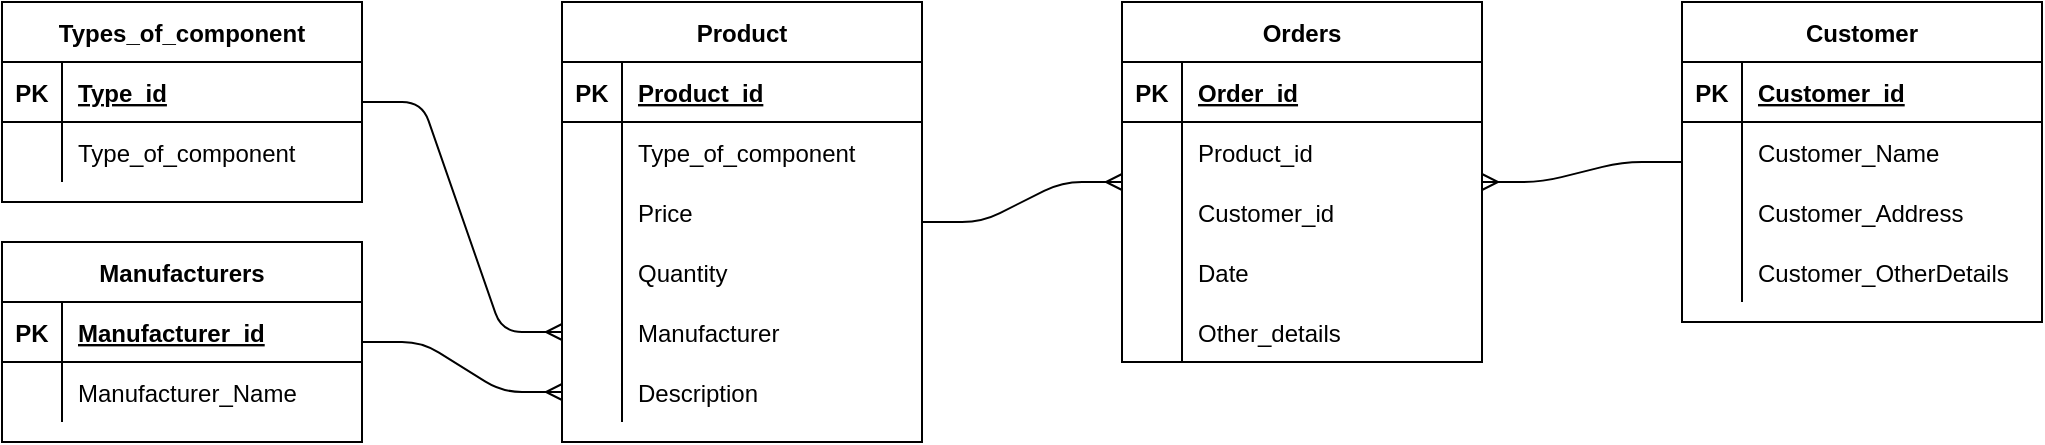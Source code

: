 <mxfile version="13.8.0" type="github">
  <diagram id="xnlWXwwwXFNJxbHEYj1L" name="Page-1">
    <mxGraphModel dx="1184" dy="693" grid="1" gridSize="10" guides="0" tooltips="1" connect="1" arrows="1" fold="1" page="1" pageScale="1" pageWidth="1600" pageHeight="900" math="0" shadow="0">
      <root>
        <mxCell id="0" />
        <mxCell id="1" parent="0" />
        <mxCell id="tcsV4JsmrNK6wtAPweMv-135" value="" style="fontSize=12;html=1;endArrow=ERmany;edgeStyle=entityRelationEdgeStyle;" edge="1" parent="1" source="tcsV4JsmrNK6wtAPweMv-1" target="tcsV4JsmrNK6wtAPweMv-122">
          <mxGeometry width="100" height="100" relative="1" as="geometry">
            <mxPoint x="430" y="360" as="sourcePoint" />
            <mxPoint x="550" y="300" as="targetPoint" />
          </mxGeometry>
        </mxCell>
        <mxCell id="tcsV4JsmrNK6wtAPweMv-146" value="" style="fontSize=12;html=1;endArrow=none;endFill=1;startArrow=ERmany;startFill=1;edgeStyle=entityRelationEdgeStyle;" edge="1" parent="1" source="tcsV4JsmrNK6wtAPweMv-122" target="tcsV4JsmrNK6wtAPweMv-101">
          <mxGeometry width="100" height="100" relative="1" as="geometry">
            <mxPoint x="740" y="320" as="sourcePoint" />
            <mxPoint x="880" y="320" as="targetPoint" />
          </mxGeometry>
        </mxCell>
        <mxCell id="tcsV4JsmrNK6wtAPweMv-147" value="" style="edgeStyle=entityRelationEdgeStyle;fontSize=12;html=1;endArrow=ERmany;entryX=0;entryY=0.5;entryDx=0;entryDy=0;" edge="1" parent="1" source="tcsV4JsmrNK6wtAPweMv-47" target="tcsV4JsmrNK6wtAPweMv-35">
          <mxGeometry width="100" height="100" relative="1" as="geometry">
            <mxPoint x="50" y="480.0" as="sourcePoint" />
            <mxPoint x="320" y="440" as="targetPoint" />
          </mxGeometry>
        </mxCell>
        <mxCell id="tcsV4JsmrNK6wtAPweMv-148" value="" style="edgeStyle=entityRelationEdgeStyle;fontSize=12;html=1;endArrow=ERmany;entryX=0;entryY=0.5;entryDx=0;entryDy=0;" edge="1" parent="1" source="tcsV4JsmrNK6wtAPweMv-75" target="tcsV4JsmrNK6wtAPweMv-44">
          <mxGeometry width="100" height="100" relative="1" as="geometry">
            <mxPoint x="120" y="200.0" as="sourcePoint" />
            <mxPoint x="360" y="320" as="targetPoint" />
          </mxGeometry>
        </mxCell>
        <mxCell id="tcsV4JsmrNK6wtAPweMv-75" value="Types_of_component" style="shape=table;startSize=30;container=1;collapsible=1;childLayout=tableLayout;fixedRows=1;rowLines=0;fontStyle=1;align=center;resizeLast=1;" vertex="1" parent="1">
          <mxGeometry x="40" y="40" width="180" height="100" as="geometry" />
        </mxCell>
        <mxCell id="tcsV4JsmrNK6wtAPweMv-76" value="" style="shape=partialRectangle;collapsible=0;dropTarget=0;pointerEvents=0;fillColor=none;top=0;left=0;bottom=1;right=0;points=[[0,0.5],[1,0.5]];portConstraint=eastwest;" vertex="1" parent="tcsV4JsmrNK6wtAPweMv-75">
          <mxGeometry y="30" width="180" height="30" as="geometry" />
        </mxCell>
        <mxCell id="tcsV4JsmrNK6wtAPweMv-77" value="PK" style="shape=partialRectangle;connectable=0;fillColor=none;top=0;left=0;bottom=0;right=0;fontStyle=1;overflow=hidden;" vertex="1" parent="tcsV4JsmrNK6wtAPweMv-76">
          <mxGeometry width="30" height="30" as="geometry" />
        </mxCell>
        <mxCell id="tcsV4JsmrNK6wtAPweMv-78" value="Type_id" style="shape=partialRectangle;connectable=0;fillColor=none;top=0;left=0;bottom=0;right=0;align=left;spacingLeft=6;fontStyle=5;overflow=hidden;" vertex="1" parent="tcsV4JsmrNK6wtAPweMv-76">
          <mxGeometry x="30" width="150" height="30" as="geometry" />
        </mxCell>
        <mxCell id="tcsV4JsmrNK6wtAPweMv-79" value="" style="shape=partialRectangle;collapsible=0;dropTarget=0;pointerEvents=0;fillColor=none;top=0;left=0;bottom=0;right=0;points=[[0,0.5],[1,0.5]];portConstraint=eastwest;" vertex="1" parent="tcsV4JsmrNK6wtAPweMv-75">
          <mxGeometry y="60" width="180" height="30" as="geometry" />
        </mxCell>
        <mxCell id="tcsV4JsmrNK6wtAPweMv-80" value="" style="shape=partialRectangle;connectable=0;fillColor=none;top=0;left=0;bottom=0;right=0;editable=1;overflow=hidden;" vertex="1" parent="tcsV4JsmrNK6wtAPweMv-79">
          <mxGeometry width="30" height="30" as="geometry" />
        </mxCell>
        <mxCell id="tcsV4JsmrNK6wtAPweMv-81" value="Type_of_component" style="shape=partialRectangle;connectable=0;fillColor=none;top=0;left=0;bottom=0;right=0;align=left;spacingLeft=6;overflow=hidden;" vertex="1" parent="tcsV4JsmrNK6wtAPweMv-79">
          <mxGeometry x="30" width="150" height="30" as="geometry" />
        </mxCell>
        <mxCell id="tcsV4JsmrNK6wtAPweMv-47" value="Manufacturers" style="shape=table;startSize=30;container=1;collapsible=1;childLayout=tableLayout;fixedRows=1;rowLines=0;fontStyle=1;align=center;resizeLast=1;" vertex="1" parent="1">
          <mxGeometry x="40" y="160" width="180" height="100" as="geometry" />
        </mxCell>
        <mxCell id="tcsV4JsmrNK6wtAPweMv-48" value="" style="shape=partialRectangle;collapsible=0;dropTarget=0;pointerEvents=0;fillColor=none;top=0;left=0;bottom=1;right=0;points=[[0,0.5],[1,0.5]];portConstraint=eastwest;" vertex="1" parent="tcsV4JsmrNK6wtAPweMv-47">
          <mxGeometry y="30" width="180" height="30" as="geometry" />
        </mxCell>
        <mxCell id="tcsV4JsmrNK6wtAPweMv-49" value="PK" style="shape=partialRectangle;connectable=0;fillColor=none;top=0;left=0;bottom=0;right=0;fontStyle=1;overflow=hidden;" vertex="1" parent="tcsV4JsmrNK6wtAPweMv-48">
          <mxGeometry width="30" height="30" as="geometry" />
        </mxCell>
        <mxCell id="tcsV4JsmrNK6wtAPweMv-50" value="Manufacturer_id" style="shape=partialRectangle;connectable=0;fillColor=none;top=0;left=0;bottom=0;right=0;align=left;spacingLeft=6;fontStyle=5;overflow=hidden;" vertex="1" parent="tcsV4JsmrNK6wtAPweMv-48">
          <mxGeometry x="30" width="150" height="30" as="geometry" />
        </mxCell>
        <mxCell id="tcsV4JsmrNK6wtAPweMv-168" value="" style="shape=partialRectangle;collapsible=0;dropTarget=0;pointerEvents=0;fillColor=none;top=0;left=0;bottom=0;right=0;points=[[0,0.5],[1,0.5]];portConstraint=eastwest;" vertex="1" parent="tcsV4JsmrNK6wtAPweMv-47">
          <mxGeometry y="60" width="180" height="30" as="geometry" />
        </mxCell>
        <mxCell id="tcsV4JsmrNK6wtAPweMv-169" value="" style="shape=partialRectangle;connectable=0;fillColor=none;top=0;left=0;bottom=0;right=0;editable=1;overflow=hidden;" vertex="1" parent="tcsV4JsmrNK6wtAPweMv-168">
          <mxGeometry width="30" height="30" as="geometry" />
        </mxCell>
        <mxCell id="tcsV4JsmrNK6wtAPweMv-170" value="Manufacturer_Name" style="shape=partialRectangle;connectable=0;fillColor=none;top=0;left=0;bottom=0;right=0;align=left;spacingLeft=6;overflow=hidden;" vertex="1" parent="tcsV4JsmrNK6wtAPweMv-168">
          <mxGeometry x="30" width="150" height="30" as="geometry" />
        </mxCell>
        <mxCell id="tcsV4JsmrNK6wtAPweMv-1" value="Product" style="shape=table;startSize=30;container=1;collapsible=1;childLayout=tableLayout;fixedRows=1;rowLines=0;fontStyle=1;align=center;resizeLast=1;" vertex="1" parent="1">
          <mxGeometry x="320" y="40" width="180" height="220" as="geometry" />
        </mxCell>
        <mxCell id="tcsV4JsmrNK6wtAPweMv-2" value="" style="shape=partialRectangle;collapsible=0;dropTarget=0;pointerEvents=0;fillColor=none;top=0;left=0;bottom=1;right=0;points=[[0,0.5],[1,0.5]];portConstraint=eastwest;" vertex="1" parent="tcsV4JsmrNK6wtAPweMv-1">
          <mxGeometry y="30" width="180" height="30" as="geometry" />
        </mxCell>
        <mxCell id="tcsV4JsmrNK6wtAPweMv-3" value="PK" style="shape=partialRectangle;connectable=0;fillColor=none;top=0;left=0;bottom=0;right=0;fontStyle=1;overflow=hidden;" vertex="1" parent="tcsV4JsmrNK6wtAPweMv-2">
          <mxGeometry width="30" height="30" as="geometry" />
        </mxCell>
        <mxCell id="tcsV4JsmrNK6wtAPweMv-4" value="Product_id" style="shape=partialRectangle;connectable=0;fillColor=none;top=0;left=0;bottom=0;right=0;align=left;spacingLeft=6;fontStyle=5;overflow=hidden;" vertex="1" parent="tcsV4JsmrNK6wtAPweMv-2">
          <mxGeometry x="30" width="150" height="30" as="geometry" />
        </mxCell>
        <mxCell id="tcsV4JsmrNK6wtAPweMv-5" value="" style="shape=partialRectangle;collapsible=0;dropTarget=0;pointerEvents=0;fillColor=none;top=0;left=0;bottom=0;right=0;points=[[0,0.5],[1,0.5]];portConstraint=eastwest;" vertex="1" parent="tcsV4JsmrNK6wtAPweMv-1">
          <mxGeometry y="60" width="180" height="30" as="geometry" />
        </mxCell>
        <mxCell id="tcsV4JsmrNK6wtAPweMv-6" value="" style="shape=partialRectangle;connectable=0;fillColor=none;top=0;left=0;bottom=0;right=0;editable=1;overflow=hidden;" vertex="1" parent="tcsV4JsmrNK6wtAPweMv-5">
          <mxGeometry width="30" height="30" as="geometry" />
        </mxCell>
        <mxCell id="tcsV4JsmrNK6wtAPweMv-7" value="Type_of_component" style="shape=partialRectangle;connectable=0;fillColor=none;top=0;left=0;bottom=0;right=0;align=left;spacingLeft=6;overflow=hidden;" vertex="1" parent="tcsV4JsmrNK6wtAPweMv-5">
          <mxGeometry x="30" width="150" height="30" as="geometry" />
        </mxCell>
        <mxCell id="tcsV4JsmrNK6wtAPweMv-8" value="" style="shape=partialRectangle;collapsible=0;dropTarget=0;pointerEvents=0;fillColor=none;top=0;left=0;bottom=0;right=0;points=[[0,0.5],[1,0.5]];portConstraint=eastwest;" vertex="1" parent="tcsV4JsmrNK6wtAPweMv-1">
          <mxGeometry y="90" width="180" height="30" as="geometry" />
        </mxCell>
        <mxCell id="tcsV4JsmrNK6wtAPweMv-9" value="" style="shape=partialRectangle;connectable=0;fillColor=none;top=0;left=0;bottom=0;right=0;editable=1;overflow=hidden;" vertex="1" parent="tcsV4JsmrNK6wtAPweMv-8">
          <mxGeometry width="30" height="30" as="geometry" />
        </mxCell>
        <mxCell id="tcsV4JsmrNK6wtAPweMv-10" value="Price" style="shape=partialRectangle;connectable=0;fillColor=none;top=0;left=0;bottom=0;right=0;align=left;spacingLeft=6;overflow=hidden;" vertex="1" parent="tcsV4JsmrNK6wtAPweMv-8">
          <mxGeometry x="30" width="150" height="30" as="geometry" />
        </mxCell>
        <mxCell id="tcsV4JsmrNK6wtAPweMv-11" value="" style="shape=partialRectangle;collapsible=0;dropTarget=0;pointerEvents=0;fillColor=none;top=0;left=0;bottom=0;right=0;points=[[0,0.5],[1,0.5]];portConstraint=eastwest;" vertex="1" parent="tcsV4JsmrNK6wtAPweMv-1">
          <mxGeometry y="120" width="180" height="30" as="geometry" />
        </mxCell>
        <mxCell id="tcsV4JsmrNK6wtAPweMv-12" value="" style="shape=partialRectangle;connectable=0;fillColor=none;top=0;left=0;bottom=0;right=0;editable=1;overflow=hidden;" vertex="1" parent="tcsV4JsmrNK6wtAPweMv-11">
          <mxGeometry width="30" height="30" as="geometry" />
        </mxCell>
        <mxCell id="tcsV4JsmrNK6wtAPweMv-13" value="Quantity" style="shape=partialRectangle;connectable=0;fillColor=none;top=0;left=0;bottom=0;right=0;align=left;spacingLeft=6;overflow=hidden;" vertex="1" parent="tcsV4JsmrNK6wtAPweMv-11">
          <mxGeometry x="30" width="150" height="30" as="geometry" />
        </mxCell>
        <mxCell id="tcsV4JsmrNK6wtAPweMv-44" value="" style="shape=partialRectangle;collapsible=0;dropTarget=0;pointerEvents=0;fillColor=none;top=0;left=0;bottom=0;right=0;points=[[0,0.5],[1,0.5]];portConstraint=eastwest;" vertex="1" parent="tcsV4JsmrNK6wtAPweMv-1">
          <mxGeometry y="150" width="180" height="30" as="geometry" />
        </mxCell>
        <mxCell id="tcsV4JsmrNK6wtAPweMv-45" value="" style="shape=partialRectangle;connectable=0;fillColor=none;top=0;left=0;bottom=0;right=0;editable=1;overflow=hidden;" vertex="1" parent="tcsV4JsmrNK6wtAPweMv-44">
          <mxGeometry width="30" height="30" as="geometry" />
        </mxCell>
        <mxCell id="tcsV4JsmrNK6wtAPweMv-46" value="Manufacturer" style="shape=partialRectangle;connectable=0;fillColor=none;top=0;left=0;bottom=0;right=0;align=left;spacingLeft=6;overflow=hidden;" vertex="1" parent="tcsV4JsmrNK6wtAPweMv-44">
          <mxGeometry x="30" width="150" height="30" as="geometry" />
        </mxCell>
        <mxCell id="tcsV4JsmrNK6wtAPweMv-35" value="" style="shape=partialRectangle;collapsible=0;dropTarget=0;pointerEvents=0;fillColor=none;top=0;left=0;bottom=0;right=0;points=[[0,0.5],[1,0.5]];portConstraint=eastwest;" vertex="1" parent="tcsV4JsmrNK6wtAPweMv-1">
          <mxGeometry y="180" width="180" height="30" as="geometry" />
        </mxCell>
        <mxCell id="tcsV4JsmrNK6wtAPweMv-36" value="" style="shape=partialRectangle;connectable=0;fillColor=none;top=0;left=0;bottom=0;right=0;editable=1;overflow=hidden;" vertex="1" parent="tcsV4JsmrNK6wtAPweMv-35">
          <mxGeometry width="30" height="30" as="geometry" />
        </mxCell>
        <mxCell id="tcsV4JsmrNK6wtAPweMv-37" value="Description" style="shape=partialRectangle;connectable=0;fillColor=none;top=0;left=0;bottom=0;right=0;align=left;spacingLeft=6;overflow=hidden;" vertex="1" parent="tcsV4JsmrNK6wtAPweMv-35">
          <mxGeometry x="30" width="150" height="30" as="geometry" />
        </mxCell>
        <mxCell id="tcsV4JsmrNK6wtAPweMv-122" value="Orders" style="shape=table;startSize=30;container=1;collapsible=1;childLayout=tableLayout;fixedRows=1;rowLines=0;fontStyle=1;align=center;resizeLast=1;" vertex="1" parent="1">
          <mxGeometry x="600" y="40" width="180" height="180" as="geometry" />
        </mxCell>
        <mxCell id="tcsV4JsmrNK6wtAPweMv-123" value="" style="shape=partialRectangle;collapsible=0;dropTarget=0;pointerEvents=0;fillColor=none;top=0;left=0;bottom=1;right=0;points=[[0,0.5],[1,0.5]];portConstraint=eastwest;" vertex="1" parent="tcsV4JsmrNK6wtAPweMv-122">
          <mxGeometry y="30" width="180" height="30" as="geometry" />
        </mxCell>
        <mxCell id="tcsV4JsmrNK6wtAPweMv-124" value="PK" style="shape=partialRectangle;connectable=0;fillColor=none;top=0;left=0;bottom=0;right=0;fontStyle=1;overflow=hidden;" vertex="1" parent="tcsV4JsmrNK6wtAPweMv-123">
          <mxGeometry width="30" height="30" as="geometry" />
        </mxCell>
        <mxCell id="tcsV4JsmrNK6wtAPweMv-125" value="Order_id" style="shape=partialRectangle;connectable=0;fillColor=none;top=0;left=0;bottom=0;right=0;align=left;spacingLeft=6;fontStyle=5;overflow=hidden;" vertex="1" parent="tcsV4JsmrNK6wtAPweMv-123">
          <mxGeometry x="30" width="150" height="30" as="geometry" />
        </mxCell>
        <mxCell id="tcsV4JsmrNK6wtAPweMv-132" value="" style="shape=partialRectangle;collapsible=0;dropTarget=0;pointerEvents=0;fillColor=none;top=0;left=0;bottom=0;right=0;points=[[0,0.5],[1,0.5]];portConstraint=eastwest;" vertex="1" parent="tcsV4JsmrNK6wtAPweMv-122">
          <mxGeometry y="60" width="180" height="30" as="geometry" />
        </mxCell>
        <mxCell id="tcsV4JsmrNK6wtAPweMv-133" value="" style="shape=partialRectangle;connectable=0;fillColor=none;top=0;left=0;bottom=0;right=0;editable=1;overflow=hidden;" vertex="1" parent="tcsV4JsmrNK6wtAPweMv-132">
          <mxGeometry width="30" height="30" as="geometry" />
        </mxCell>
        <mxCell id="tcsV4JsmrNK6wtAPweMv-134" value="Product_id" style="shape=partialRectangle;connectable=0;fillColor=none;top=0;left=0;bottom=0;right=0;align=left;spacingLeft=6;overflow=hidden;" vertex="1" parent="tcsV4JsmrNK6wtAPweMv-132">
          <mxGeometry x="30" width="150" height="30" as="geometry" />
        </mxCell>
        <mxCell id="tcsV4JsmrNK6wtAPweMv-142" value="" style="shape=partialRectangle;collapsible=0;dropTarget=0;pointerEvents=0;fillColor=none;top=0;left=0;bottom=0;right=0;points=[[0,0.5],[1,0.5]];portConstraint=eastwest;" vertex="1" parent="tcsV4JsmrNK6wtAPweMv-122">
          <mxGeometry y="90" width="180" height="30" as="geometry" />
        </mxCell>
        <mxCell id="tcsV4JsmrNK6wtAPweMv-143" value="" style="shape=partialRectangle;connectable=0;fillColor=none;top=0;left=0;bottom=0;right=0;editable=1;overflow=hidden;" vertex="1" parent="tcsV4JsmrNK6wtAPweMv-142">
          <mxGeometry width="30" height="30" as="geometry" />
        </mxCell>
        <mxCell id="tcsV4JsmrNK6wtAPweMv-144" value="Customer_id" style="shape=partialRectangle;connectable=0;fillColor=none;top=0;left=0;bottom=0;right=0;align=left;spacingLeft=6;overflow=hidden;" vertex="1" parent="tcsV4JsmrNK6wtAPweMv-142">
          <mxGeometry x="30" width="150" height="30" as="geometry" />
        </mxCell>
        <mxCell id="tcsV4JsmrNK6wtAPweMv-126" value="" style="shape=partialRectangle;collapsible=0;dropTarget=0;pointerEvents=0;fillColor=none;top=0;left=0;bottom=0;right=0;points=[[0,0.5],[1,0.5]];portConstraint=eastwest;" vertex="1" parent="tcsV4JsmrNK6wtAPweMv-122">
          <mxGeometry y="120" width="180" height="30" as="geometry" />
        </mxCell>
        <mxCell id="tcsV4JsmrNK6wtAPweMv-127" value="" style="shape=partialRectangle;connectable=0;fillColor=none;top=0;left=0;bottom=0;right=0;editable=1;overflow=hidden;" vertex="1" parent="tcsV4JsmrNK6wtAPweMv-126">
          <mxGeometry width="30" height="30" as="geometry" />
        </mxCell>
        <mxCell id="tcsV4JsmrNK6wtAPweMv-128" value="Date" style="shape=partialRectangle;connectable=0;fillColor=none;top=0;left=0;bottom=0;right=0;align=left;spacingLeft=6;overflow=hidden;" vertex="1" parent="tcsV4JsmrNK6wtAPweMv-126">
          <mxGeometry x="30" width="150" height="30" as="geometry" />
        </mxCell>
        <mxCell id="tcsV4JsmrNK6wtAPweMv-129" value="" style="shape=partialRectangle;collapsible=0;dropTarget=0;pointerEvents=0;fillColor=none;top=0;left=0;bottom=0;right=0;points=[[0,0.5],[1,0.5]];portConstraint=eastwest;" vertex="1" parent="tcsV4JsmrNK6wtAPweMv-122">
          <mxGeometry y="150" width="180" height="30" as="geometry" />
        </mxCell>
        <mxCell id="tcsV4JsmrNK6wtAPweMv-130" value="" style="shape=partialRectangle;connectable=0;fillColor=none;top=0;left=0;bottom=0;right=0;editable=1;overflow=hidden;" vertex="1" parent="tcsV4JsmrNK6wtAPweMv-129">
          <mxGeometry width="30" height="30" as="geometry" />
        </mxCell>
        <mxCell id="tcsV4JsmrNK6wtAPweMv-131" value="Other_details" style="shape=partialRectangle;connectable=0;fillColor=none;top=0;left=0;bottom=0;right=0;align=left;spacingLeft=6;overflow=hidden;" vertex="1" parent="tcsV4JsmrNK6wtAPweMv-129">
          <mxGeometry x="30" width="150" height="30" as="geometry" />
        </mxCell>
        <mxCell id="tcsV4JsmrNK6wtAPweMv-101" value="Customer" style="shape=table;startSize=30;container=1;collapsible=1;childLayout=tableLayout;fixedRows=1;rowLines=0;fontStyle=1;align=center;resizeLast=1;" vertex="1" parent="1">
          <mxGeometry x="880" y="40" width="180" height="160" as="geometry" />
        </mxCell>
        <mxCell id="tcsV4JsmrNK6wtAPweMv-102" value="" style="shape=partialRectangle;collapsible=0;dropTarget=0;pointerEvents=0;fillColor=none;top=0;left=0;bottom=1;right=0;points=[[0,0.5],[1,0.5]];portConstraint=eastwest;" vertex="1" parent="tcsV4JsmrNK6wtAPweMv-101">
          <mxGeometry y="30" width="180" height="30" as="geometry" />
        </mxCell>
        <mxCell id="tcsV4JsmrNK6wtAPweMv-103" value="PK" style="shape=partialRectangle;connectable=0;fillColor=none;top=0;left=0;bottom=0;right=0;fontStyle=1;overflow=hidden;" vertex="1" parent="tcsV4JsmrNK6wtAPweMv-102">
          <mxGeometry width="30" height="30" as="geometry" />
        </mxCell>
        <mxCell id="tcsV4JsmrNK6wtAPweMv-104" value="Customer_id" style="shape=partialRectangle;connectable=0;fillColor=none;top=0;left=0;bottom=0;right=0;align=left;spacingLeft=6;fontStyle=5;overflow=hidden;" vertex="1" parent="tcsV4JsmrNK6wtAPweMv-102">
          <mxGeometry x="30" width="150" height="30" as="geometry" />
        </mxCell>
        <mxCell id="tcsV4JsmrNK6wtAPweMv-105" value="" style="shape=partialRectangle;collapsible=0;dropTarget=0;pointerEvents=0;fillColor=none;top=0;left=0;bottom=0;right=0;points=[[0,0.5],[1,0.5]];portConstraint=eastwest;" vertex="1" parent="tcsV4JsmrNK6wtAPweMv-101">
          <mxGeometry y="60" width="180" height="30" as="geometry" />
        </mxCell>
        <mxCell id="tcsV4JsmrNK6wtAPweMv-106" value="" style="shape=partialRectangle;connectable=0;fillColor=none;top=0;left=0;bottom=0;right=0;editable=1;overflow=hidden;" vertex="1" parent="tcsV4JsmrNK6wtAPweMv-105">
          <mxGeometry width="30" height="30" as="geometry" />
        </mxCell>
        <mxCell id="tcsV4JsmrNK6wtAPweMv-107" value="Customer_Name" style="shape=partialRectangle;connectable=0;fillColor=none;top=0;left=0;bottom=0;right=0;align=left;spacingLeft=6;overflow=hidden;" vertex="1" parent="tcsV4JsmrNK6wtAPweMv-105">
          <mxGeometry x="30" width="150" height="30" as="geometry" />
        </mxCell>
        <mxCell id="tcsV4JsmrNK6wtAPweMv-108" value="" style="shape=partialRectangle;collapsible=0;dropTarget=0;pointerEvents=0;fillColor=none;top=0;left=0;bottom=0;right=0;points=[[0,0.5],[1,0.5]];portConstraint=eastwest;" vertex="1" parent="tcsV4JsmrNK6wtAPweMv-101">
          <mxGeometry y="90" width="180" height="30" as="geometry" />
        </mxCell>
        <mxCell id="tcsV4JsmrNK6wtAPweMv-109" value="" style="shape=partialRectangle;connectable=0;fillColor=none;top=0;left=0;bottom=0;right=0;editable=1;overflow=hidden;" vertex="1" parent="tcsV4JsmrNK6wtAPweMv-108">
          <mxGeometry width="30" height="30" as="geometry" />
        </mxCell>
        <mxCell id="tcsV4JsmrNK6wtAPweMv-110" value="Customer_Address" style="shape=partialRectangle;connectable=0;fillColor=none;top=0;left=0;bottom=0;right=0;align=left;spacingLeft=6;overflow=hidden;" vertex="1" parent="tcsV4JsmrNK6wtAPweMv-108">
          <mxGeometry x="30" width="150" height="30" as="geometry" />
        </mxCell>
        <mxCell id="tcsV4JsmrNK6wtAPweMv-111" value="" style="shape=partialRectangle;collapsible=0;dropTarget=0;pointerEvents=0;fillColor=none;top=0;left=0;bottom=0;right=0;points=[[0,0.5],[1,0.5]];portConstraint=eastwest;" vertex="1" parent="tcsV4JsmrNK6wtAPweMv-101">
          <mxGeometry y="120" width="180" height="30" as="geometry" />
        </mxCell>
        <mxCell id="tcsV4JsmrNK6wtAPweMv-112" value="" style="shape=partialRectangle;connectable=0;fillColor=none;top=0;left=0;bottom=0;right=0;editable=1;overflow=hidden;" vertex="1" parent="tcsV4JsmrNK6wtAPweMv-111">
          <mxGeometry width="30" height="30" as="geometry" />
        </mxCell>
        <mxCell id="tcsV4JsmrNK6wtAPweMv-113" value="Customer_OtherDetails" style="shape=partialRectangle;connectable=0;fillColor=none;top=0;left=0;bottom=0;right=0;align=left;spacingLeft=6;overflow=hidden;" vertex="1" parent="tcsV4JsmrNK6wtAPweMv-111">
          <mxGeometry x="30" width="150" height="30" as="geometry" />
        </mxCell>
      </root>
    </mxGraphModel>
  </diagram>
</mxfile>
